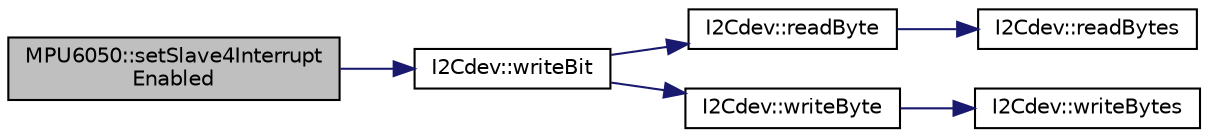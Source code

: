 digraph "MPU6050::setSlave4InterruptEnabled"
{
  edge [fontname="Helvetica",fontsize="10",labelfontname="Helvetica",labelfontsize="10"];
  node [fontname="Helvetica",fontsize="10",shape=record];
  rankdir="LR";
  Node1280 [label="MPU6050::setSlave4Interrupt\lEnabled",height=0.2,width=0.4,color="black", fillcolor="grey75", style="filled", fontcolor="black"];
  Node1280 -> Node1281 [color="midnightblue",fontsize="10",style="solid",fontname="Helvetica"];
  Node1281 [label="I2Cdev::writeBit",height=0.2,width=0.4,color="black", fillcolor="white", style="filled",URL="$class_i2_cdev.html#aa68890af87de5471d32e583ebbd91acb",tooltip="write a single bit in an 8-bit device register. "];
  Node1281 -> Node1282 [color="midnightblue",fontsize="10",style="solid",fontname="Helvetica"];
  Node1282 [label="I2Cdev::readByte",height=0.2,width=0.4,color="black", fillcolor="white", style="filled",URL="$class_i2_cdev.html#aef1db446b45660c6631fc780278ac366",tooltip="Read single byte from an 8-bit device register. "];
  Node1282 -> Node1283 [color="midnightblue",fontsize="10",style="solid",fontname="Helvetica"];
  Node1283 [label="I2Cdev::readBytes",height=0.2,width=0.4,color="black", fillcolor="white", style="filled",URL="$class_i2_cdev.html#ae1eed9468ce4653e080bfd8481d2ac88",tooltip="Read multiple bytes from an 8-bit device register. "];
  Node1281 -> Node1284 [color="midnightblue",fontsize="10",style="solid",fontname="Helvetica"];
  Node1284 [label="I2Cdev::writeByte",height=0.2,width=0.4,color="black", fillcolor="white", style="filled",URL="$class_i2_cdev.html#aeb297637ef985cd562da465ba61b7042",tooltip="Write single byte to an 8-bit device register. "];
  Node1284 -> Node1285 [color="midnightblue",fontsize="10",style="solid",fontname="Helvetica"];
  Node1285 [label="I2Cdev::writeBytes",height=0.2,width=0.4,color="black", fillcolor="white", style="filled",URL="$class_i2_cdev.html#aa4e39cac6c0eac5112f9132084bcc93e"];
}
